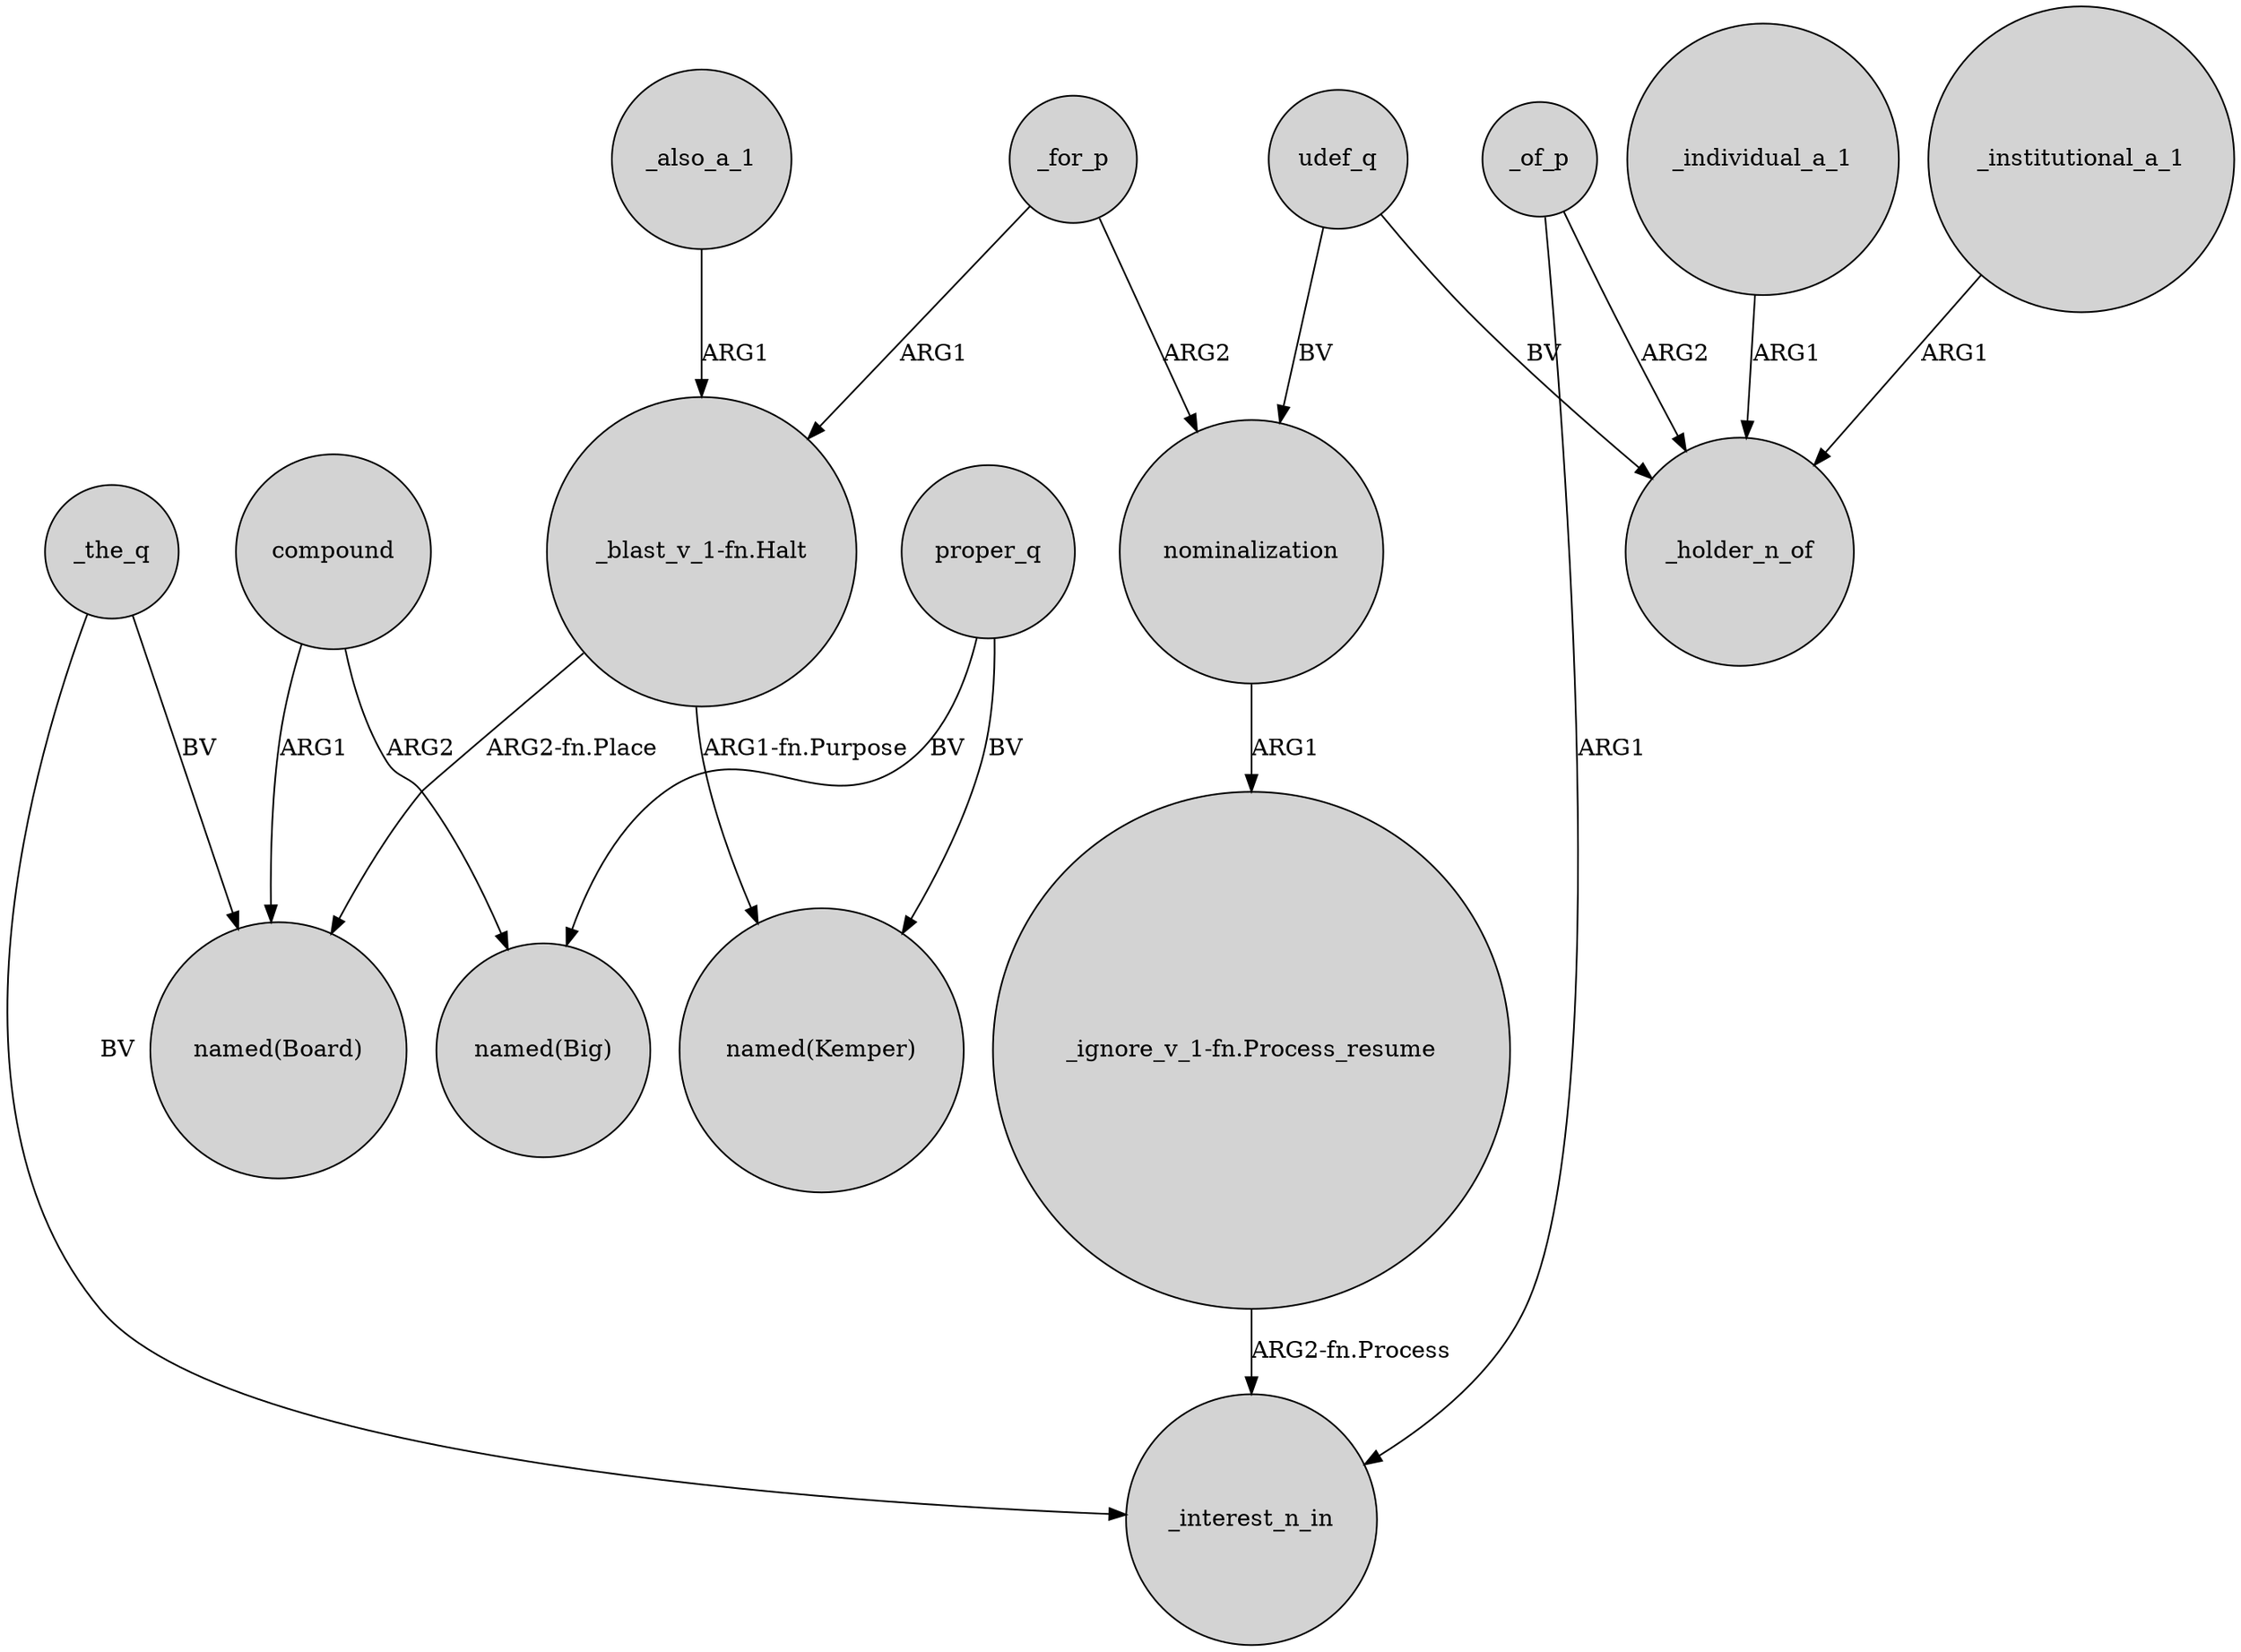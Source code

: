 digraph {
	node [shape=circle style=filled]
	_the_q -> "named(Board)" [label=BV]
	compound -> "named(Big)" [label=ARG2]
	udef_q -> nominalization [label=BV]
	_also_a_1 -> "_blast_v_1-fn.Halt" [label=ARG1]
	_individual_a_1 -> _holder_n_of [label=ARG1]
	"_blast_v_1-fn.Halt" -> "named(Kemper)" [label="ARG1-fn.Purpose"]
	udef_q -> _holder_n_of [label=BV]
	_the_q -> _interest_n_in [label=BV]
	"_ignore_v_1-fn.Process_resume" -> _interest_n_in [label="ARG2-fn.Process"]
	_for_p -> nominalization [label=ARG2]
	_for_p -> "_blast_v_1-fn.Halt" [label=ARG1]
	_of_p -> _interest_n_in [label=ARG1]
	_of_p -> _holder_n_of [label=ARG2]
	proper_q -> "named(Big)" [label=BV]
	_institutional_a_1 -> _holder_n_of [label=ARG1]
	proper_q -> "named(Kemper)" [label=BV]
	"_blast_v_1-fn.Halt" -> "named(Board)" [label="ARG2-fn.Place"]
	nominalization -> "_ignore_v_1-fn.Process_resume" [label=ARG1]
	compound -> "named(Board)" [label=ARG1]
}
